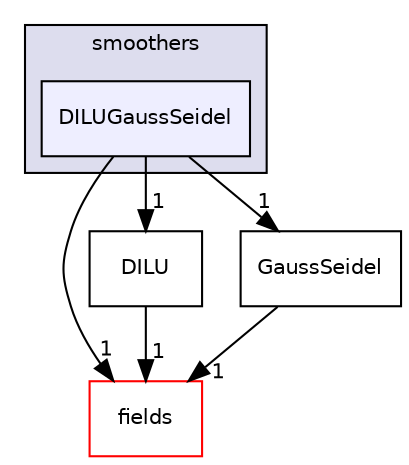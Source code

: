 digraph "src/OpenFOAM/matrices/lduMatrix/smoothers/DILUGaussSeidel" {
  bgcolor=transparent;
  compound=true
  node [ fontsize="10", fontname="Helvetica"];
  edge [ labelfontsize="10", labelfontname="Helvetica"];
  subgraph clusterdir_27bacb8e19b5862d96d869422b2be03b {
    graph [ bgcolor="#ddddee", pencolor="black", label="smoothers" fontname="Helvetica", fontsize="10", URL="dir_27bacb8e19b5862d96d869422b2be03b.html"]
  dir_585e7fc14d874ef807785d1f86dd7d40 [shape=box, label="DILUGaussSeidel", style="filled", fillcolor="#eeeeff", pencolor="black", URL="dir_585e7fc14d874ef807785d1f86dd7d40.html"];
  }
  dir_962442b8f989d5529fab5e0f0e4ffb74 [shape=box label="fields" color="red" URL="dir_962442b8f989d5529fab5e0f0e4ffb74.html"];
  dir_88d102eae200c8daed19b189b42c3701 [shape=box label="DILU" URL="dir_88d102eae200c8daed19b189b42c3701.html"];
  dir_5e89c184c4a835c9e0c07194ae237305 [shape=box label="GaussSeidel" URL="dir_5e89c184c4a835c9e0c07194ae237305.html"];
  dir_88d102eae200c8daed19b189b42c3701->dir_962442b8f989d5529fab5e0f0e4ffb74 [headlabel="1", labeldistance=1.5 headhref="dir_002465_002305.html"];
  dir_585e7fc14d874ef807785d1f86dd7d40->dir_962442b8f989d5529fab5e0f0e4ffb74 [headlabel="1", labeldistance=1.5 headhref="dir_002466_002305.html"];
  dir_585e7fc14d874ef807785d1f86dd7d40->dir_88d102eae200c8daed19b189b42c3701 [headlabel="1", labeldistance=1.5 headhref="dir_002466_002465.html"];
  dir_585e7fc14d874ef807785d1f86dd7d40->dir_5e89c184c4a835c9e0c07194ae237305 [headlabel="1", labeldistance=1.5 headhref="dir_002466_002468.html"];
  dir_5e89c184c4a835c9e0c07194ae237305->dir_962442b8f989d5529fab5e0f0e4ffb74 [headlabel="1", labeldistance=1.5 headhref="dir_002468_002305.html"];
}
